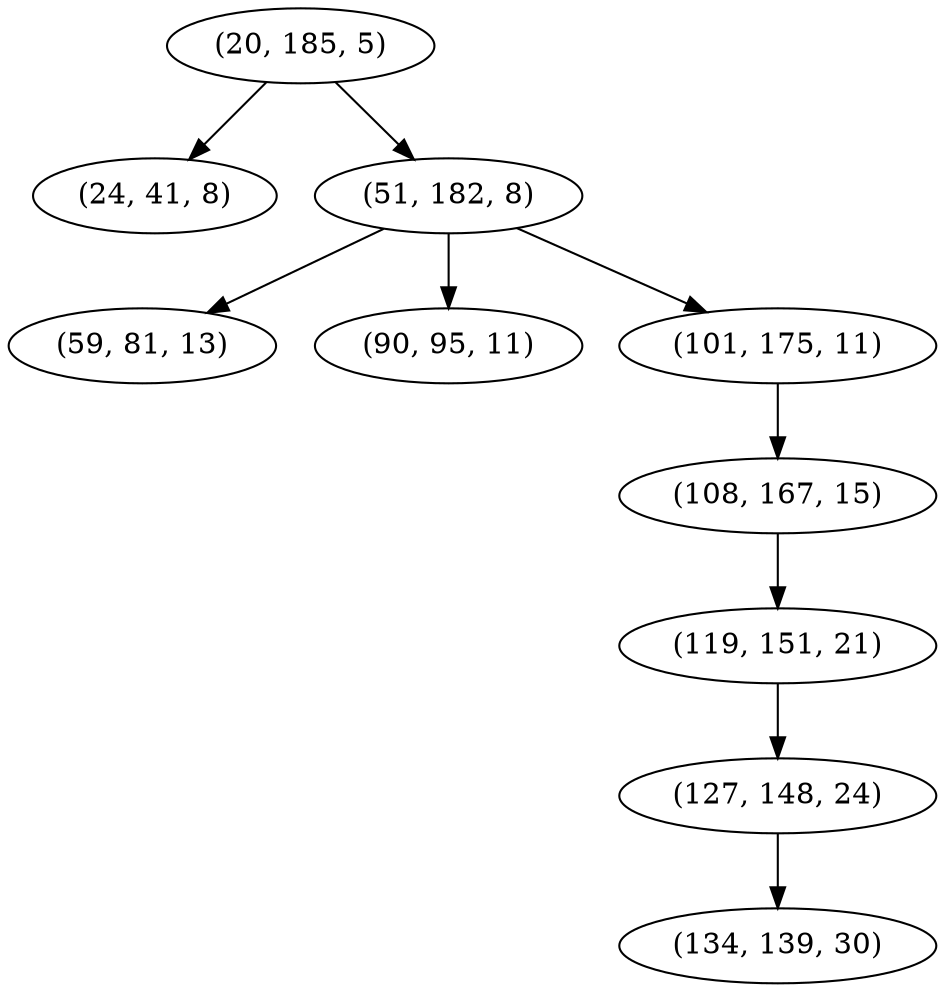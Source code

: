 digraph tree {
    "(20, 185, 5)";
    "(24, 41, 8)";
    "(51, 182, 8)";
    "(59, 81, 13)";
    "(90, 95, 11)";
    "(101, 175, 11)";
    "(108, 167, 15)";
    "(119, 151, 21)";
    "(127, 148, 24)";
    "(134, 139, 30)";
    "(20, 185, 5)" -> "(24, 41, 8)";
    "(20, 185, 5)" -> "(51, 182, 8)";
    "(51, 182, 8)" -> "(59, 81, 13)";
    "(51, 182, 8)" -> "(90, 95, 11)";
    "(51, 182, 8)" -> "(101, 175, 11)";
    "(101, 175, 11)" -> "(108, 167, 15)";
    "(108, 167, 15)" -> "(119, 151, 21)";
    "(119, 151, 21)" -> "(127, 148, 24)";
    "(127, 148, 24)" -> "(134, 139, 30)";
}
